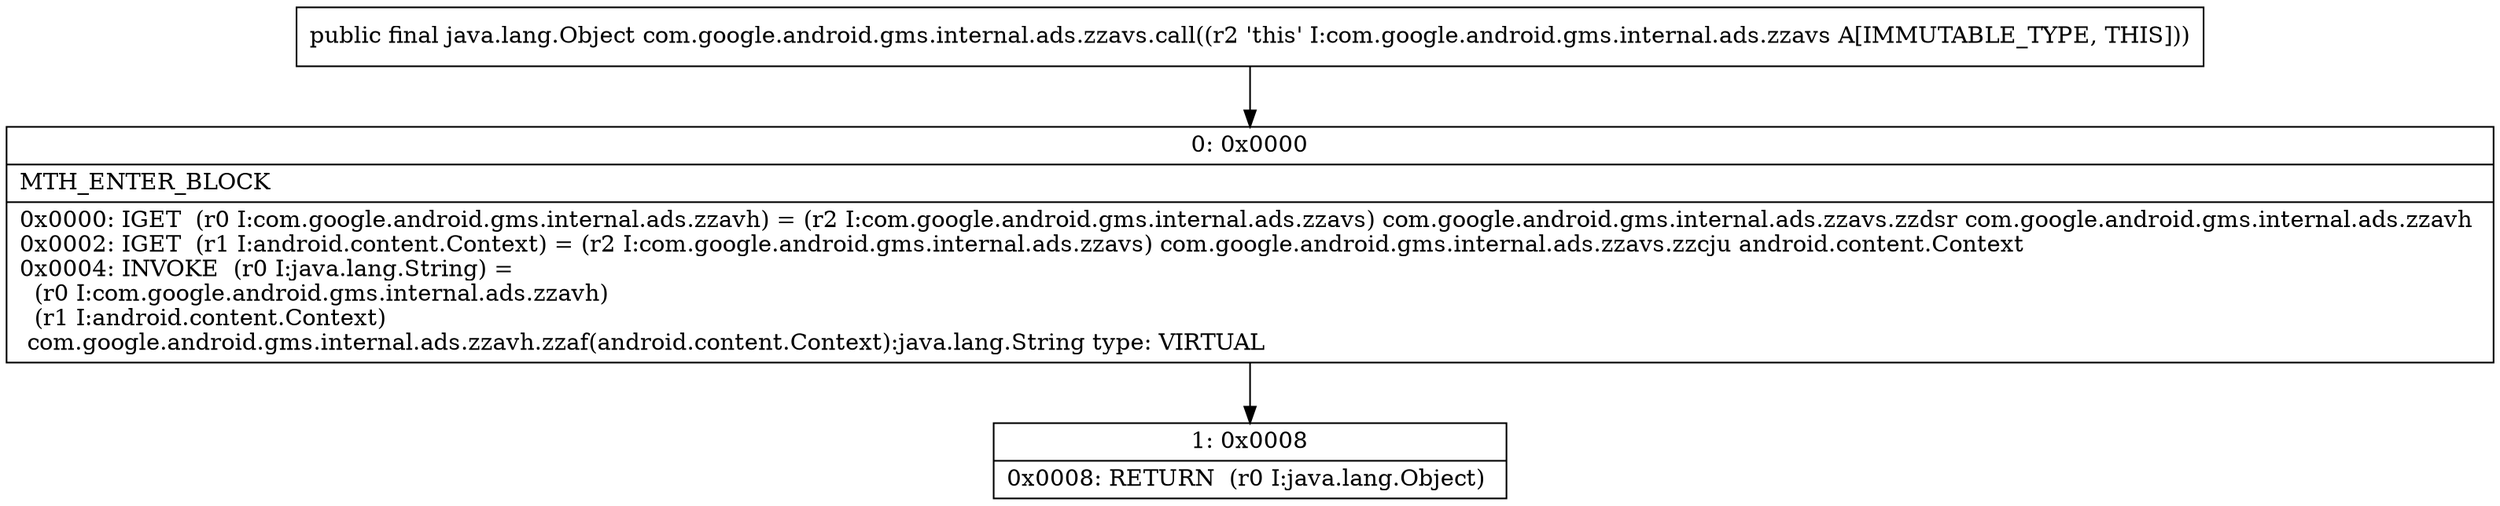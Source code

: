 digraph "CFG forcom.google.android.gms.internal.ads.zzavs.call()Ljava\/lang\/Object;" {
Node_0 [shape=record,label="{0\:\ 0x0000|MTH_ENTER_BLOCK\l|0x0000: IGET  (r0 I:com.google.android.gms.internal.ads.zzavh) = (r2 I:com.google.android.gms.internal.ads.zzavs) com.google.android.gms.internal.ads.zzavs.zzdsr com.google.android.gms.internal.ads.zzavh \l0x0002: IGET  (r1 I:android.content.Context) = (r2 I:com.google.android.gms.internal.ads.zzavs) com.google.android.gms.internal.ads.zzavs.zzcju android.content.Context \l0x0004: INVOKE  (r0 I:java.lang.String) = \l  (r0 I:com.google.android.gms.internal.ads.zzavh)\l  (r1 I:android.content.Context)\l com.google.android.gms.internal.ads.zzavh.zzaf(android.content.Context):java.lang.String type: VIRTUAL \l}"];
Node_1 [shape=record,label="{1\:\ 0x0008|0x0008: RETURN  (r0 I:java.lang.Object) \l}"];
MethodNode[shape=record,label="{public final java.lang.Object com.google.android.gms.internal.ads.zzavs.call((r2 'this' I:com.google.android.gms.internal.ads.zzavs A[IMMUTABLE_TYPE, THIS])) }"];
MethodNode -> Node_0;
Node_0 -> Node_1;
}

